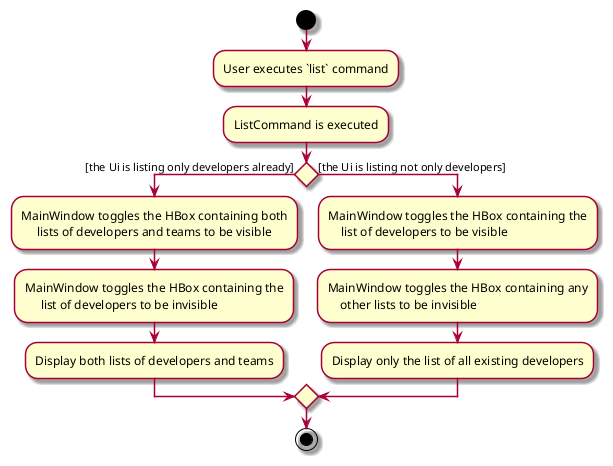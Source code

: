 @startuml
skin rose

start
:User executes `list` command;
:ListCommand is executed;
if() then ([the Ui is listing only developers already])
    :MainWindow toggles the HBox containing both
         lists of developers and teams to be visible;
    :MainWindow toggles the HBox containing the
         list of developers to be invisible;
    :Display both lists of developers and teams;
else([the Ui is listing not only developers])
    :MainWindow toggles the HBox containing the
        list of developers to be visible;
    :MainWindow toggles the HBox containing any
        other lists to be invisible;
    :Display only the list of all existing developers;
endif
stop

@enduml
